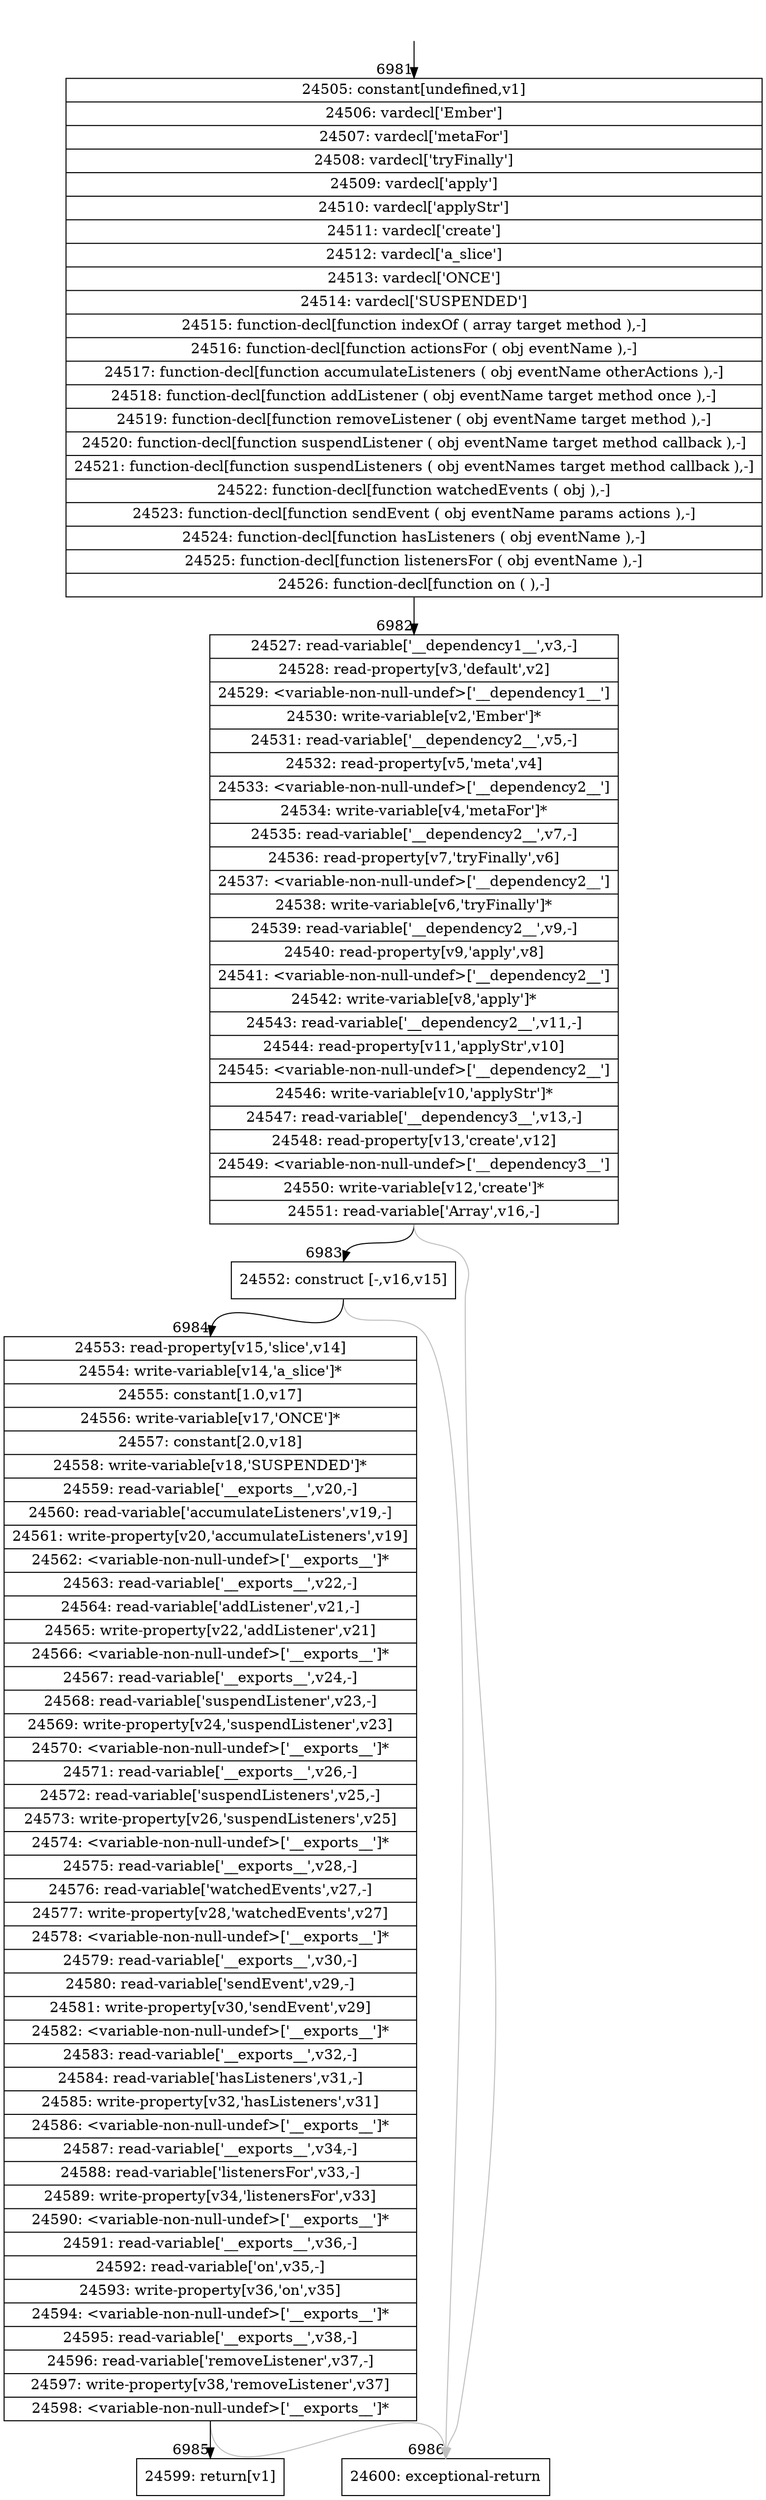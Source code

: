 digraph {
rankdir="TD"
BB_entry556[shape=none,label=""];
BB_entry556 -> BB6981 [tailport=s, headport=n, headlabel="    6981"]
BB6981 [shape=record label="{24505: constant[undefined,v1]|24506: vardecl['Ember']|24507: vardecl['metaFor']|24508: vardecl['tryFinally']|24509: vardecl['apply']|24510: vardecl['applyStr']|24511: vardecl['create']|24512: vardecl['a_slice']|24513: vardecl['ONCE']|24514: vardecl['SUSPENDED']|24515: function-decl[function indexOf ( array target method ),-]|24516: function-decl[function actionsFor ( obj eventName ),-]|24517: function-decl[function accumulateListeners ( obj eventName otherActions ),-]|24518: function-decl[function addListener ( obj eventName target method once ),-]|24519: function-decl[function removeListener ( obj eventName target method ),-]|24520: function-decl[function suspendListener ( obj eventName target method callback ),-]|24521: function-decl[function suspendListeners ( obj eventNames target method callback ),-]|24522: function-decl[function watchedEvents ( obj ),-]|24523: function-decl[function sendEvent ( obj eventName params actions ),-]|24524: function-decl[function hasListeners ( obj eventName ),-]|24525: function-decl[function listenersFor ( obj eventName ),-]|24526: function-decl[function on ( ),-]}" ] 
BB6981 -> BB6982 [tailport=s, headport=n, headlabel="      6982"]
BB6982 [shape=record label="{24527: read-variable['__dependency1__',v3,-]|24528: read-property[v3,'default',v2]|24529: \<variable-non-null-undef\>['__dependency1__']|24530: write-variable[v2,'Ember']*|24531: read-variable['__dependency2__',v5,-]|24532: read-property[v5,'meta',v4]|24533: \<variable-non-null-undef\>['__dependency2__']|24534: write-variable[v4,'metaFor']*|24535: read-variable['__dependency2__',v7,-]|24536: read-property[v7,'tryFinally',v6]|24537: \<variable-non-null-undef\>['__dependency2__']|24538: write-variable[v6,'tryFinally']*|24539: read-variable['__dependency2__',v9,-]|24540: read-property[v9,'apply',v8]|24541: \<variable-non-null-undef\>['__dependency2__']|24542: write-variable[v8,'apply']*|24543: read-variable['__dependency2__',v11,-]|24544: read-property[v11,'applyStr',v10]|24545: \<variable-non-null-undef\>['__dependency2__']|24546: write-variable[v10,'applyStr']*|24547: read-variable['__dependency3__',v13,-]|24548: read-property[v13,'create',v12]|24549: \<variable-non-null-undef\>['__dependency3__']|24550: write-variable[v12,'create']*|24551: read-variable['Array',v16,-]}" ] 
BB6982 -> BB6983 [tailport=s, headport=n, headlabel="      6983"]
BB6982 -> BB6986 [tailport=s, headport=n, color=gray, headlabel="      6986"]
BB6983 [shape=record label="{24552: construct [-,v16,v15]}" ] 
BB6983 -> BB6984 [tailport=s, headport=n, headlabel="      6984"]
BB6983 -> BB6986 [tailport=s, headport=n, color=gray]
BB6984 [shape=record label="{24553: read-property[v15,'slice',v14]|24554: write-variable[v14,'a_slice']*|24555: constant[1.0,v17]|24556: write-variable[v17,'ONCE']*|24557: constant[2.0,v18]|24558: write-variable[v18,'SUSPENDED']*|24559: read-variable['__exports__',v20,-]|24560: read-variable['accumulateListeners',v19,-]|24561: write-property[v20,'accumulateListeners',v19]|24562: \<variable-non-null-undef\>['__exports__']*|24563: read-variable['__exports__',v22,-]|24564: read-variable['addListener',v21,-]|24565: write-property[v22,'addListener',v21]|24566: \<variable-non-null-undef\>['__exports__']*|24567: read-variable['__exports__',v24,-]|24568: read-variable['suspendListener',v23,-]|24569: write-property[v24,'suspendListener',v23]|24570: \<variable-non-null-undef\>['__exports__']*|24571: read-variable['__exports__',v26,-]|24572: read-variable['suspendListeners',v25,-]|24573: write-property[v26,'suspendListeners',v25]|24574: \<variable-non-null-undef\>['__exports__']*|24575: read-variable['__exports__',v28,-]|24576: read-variable['watchedEvents',v27,-]|24577: write-property[v28,'watchedEvents',v27]|24578: \<variable-non-null-undef\>['__exports__']*|24579: read-variable['__exports__',v30,-]|24580: read-variable['sendEvent',v29,-]|24581: write-property[v30,'sendEvent',v29]|24582: \<variable-non-null-undef\>['__exports__']*|24583: read-variable['__exports__',v32,-]|24584: read-variable['hasListeners',v31,-]|24585: write-property[v32,'hasListeners',v31]|24586: \<variable-non-null-undef\>['__exports__']*|24587: read-variable['__exports__',v34,-]|24588: read-variable['listenersFor',v33,-]|24589: write-property[v34,'listenersFor',v33]|24590: \<variable-non-null-undef\>['__exports__']*|24591: read-variable['__exports__',v36,-]|24592: read-variable['on',v35,-]|24593: write-property[v36,'on',v35]|24594: \<variable-non-null-undef\>['__exports__']*|24595: read-variable['__exports__',v38,-]|24596: read-variable['removeListener',v37,-]|24597: write-property[v38,'removeListener',v37]|24598: \<variable-non-null-undef\>['__exports__']*}" ] 
BB6984 -> BB6985 [tailport=s, headport=n, headlabel="      6985"]
BB6984 -> BB6986 [tailport=s, headport=n, color=gray]
BB6985 [shape=record label="{24599: return[v1]}" ] 
BB6986 [shape=record label="{24600: exceptional-return}" ] 
//#$~ 12974
}
